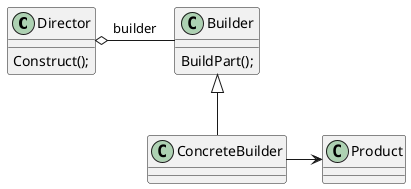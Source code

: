 @startuml
class Director {
    Construct();
}
class Builder {
    BuildPart();
}
Director o-r- Builder:builder
class ConcreteBuilder {
}
class Product{
}
Builder <|-- ConcreteBuilder
ConcreteBuilder -r-> Product
@enduml